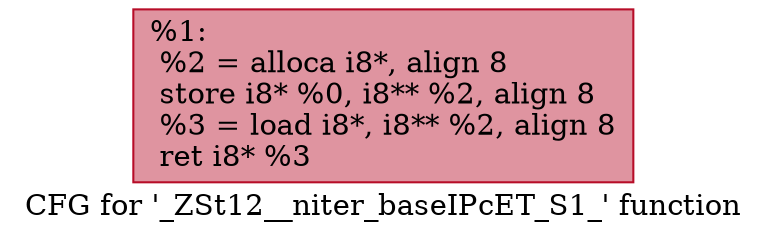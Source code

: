 digraph "CFG for '_ZSt12__niter_baseIPcET_S1_' function" {
	label="CFG for '_ZSt12__niter_baseIPcET_S1_' function";

	Node0x560255cdad30 [shape=record,color="#b70d28ff", style=filled, fillcolor="#b70d2870",label="{%1:\l  %2 = alloca i8*, align 8\l  store i8* %0, i8** %2, align 8\l  %3 = load i8*, i8** %2, align 8\l  ret i8* %3\l}"];
}
